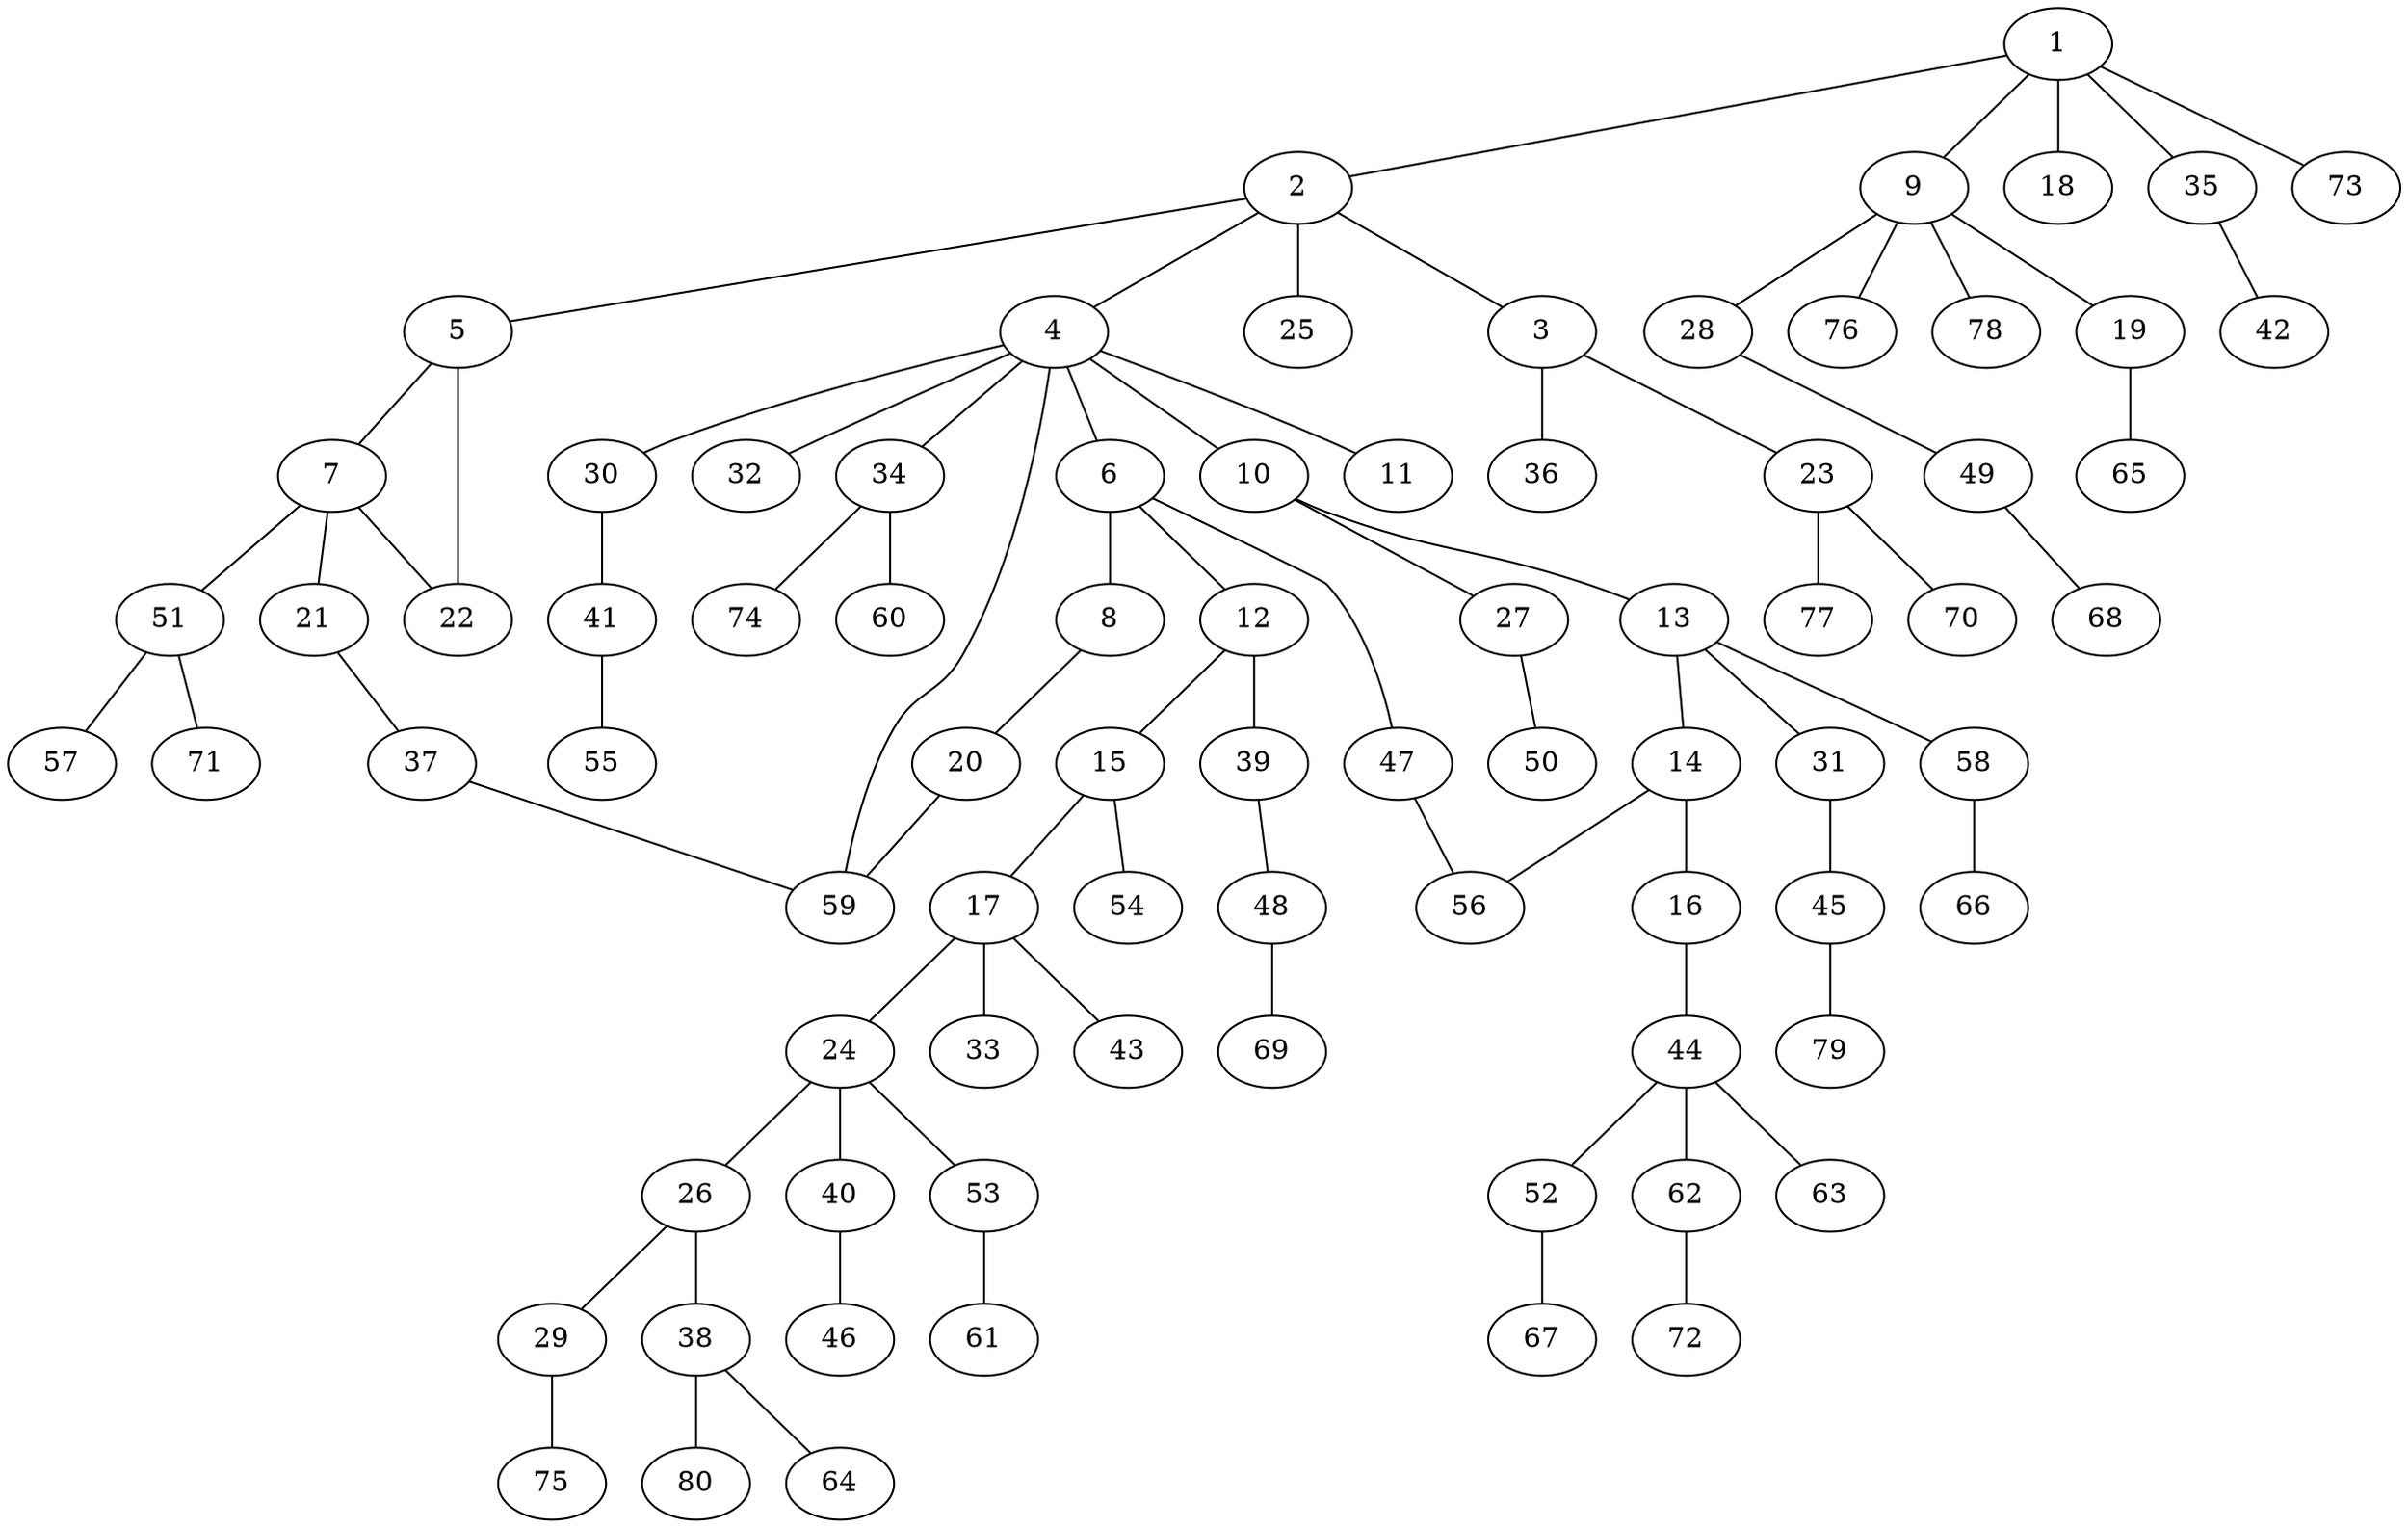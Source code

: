 graph graphname {1--2
1--9
1--18
1--35
1--73
2--3
2--4
2--5
2--25
3--23
3--36
4--6
4--10
4--11
4--30
4--32
4--34
4--59
5--7
5--22
6--8
6--12
6--47
7--21
7--22
7--51
8--20
9--19
9--28
9--76
9--78
10--13
10--27
12--15
12--39
13--14
13--31
13--58
14--16
14--56
15--17
15--54
16--44
17--24
17--33
17--43
19--65
20--59
21--37
23--70
23--77
24--26
24--40
24--53
26--29
26--38
27--50
28--49
29--75
30--41
31--45
34--60
34--74
35--42
37--59
38--64
38--80
39--48
40--46
41--55
44--52
44--62
44--63
45--79
47--56
48--69
49--68
51--57
51--71
52--67
53--61
58--66
62--72
}